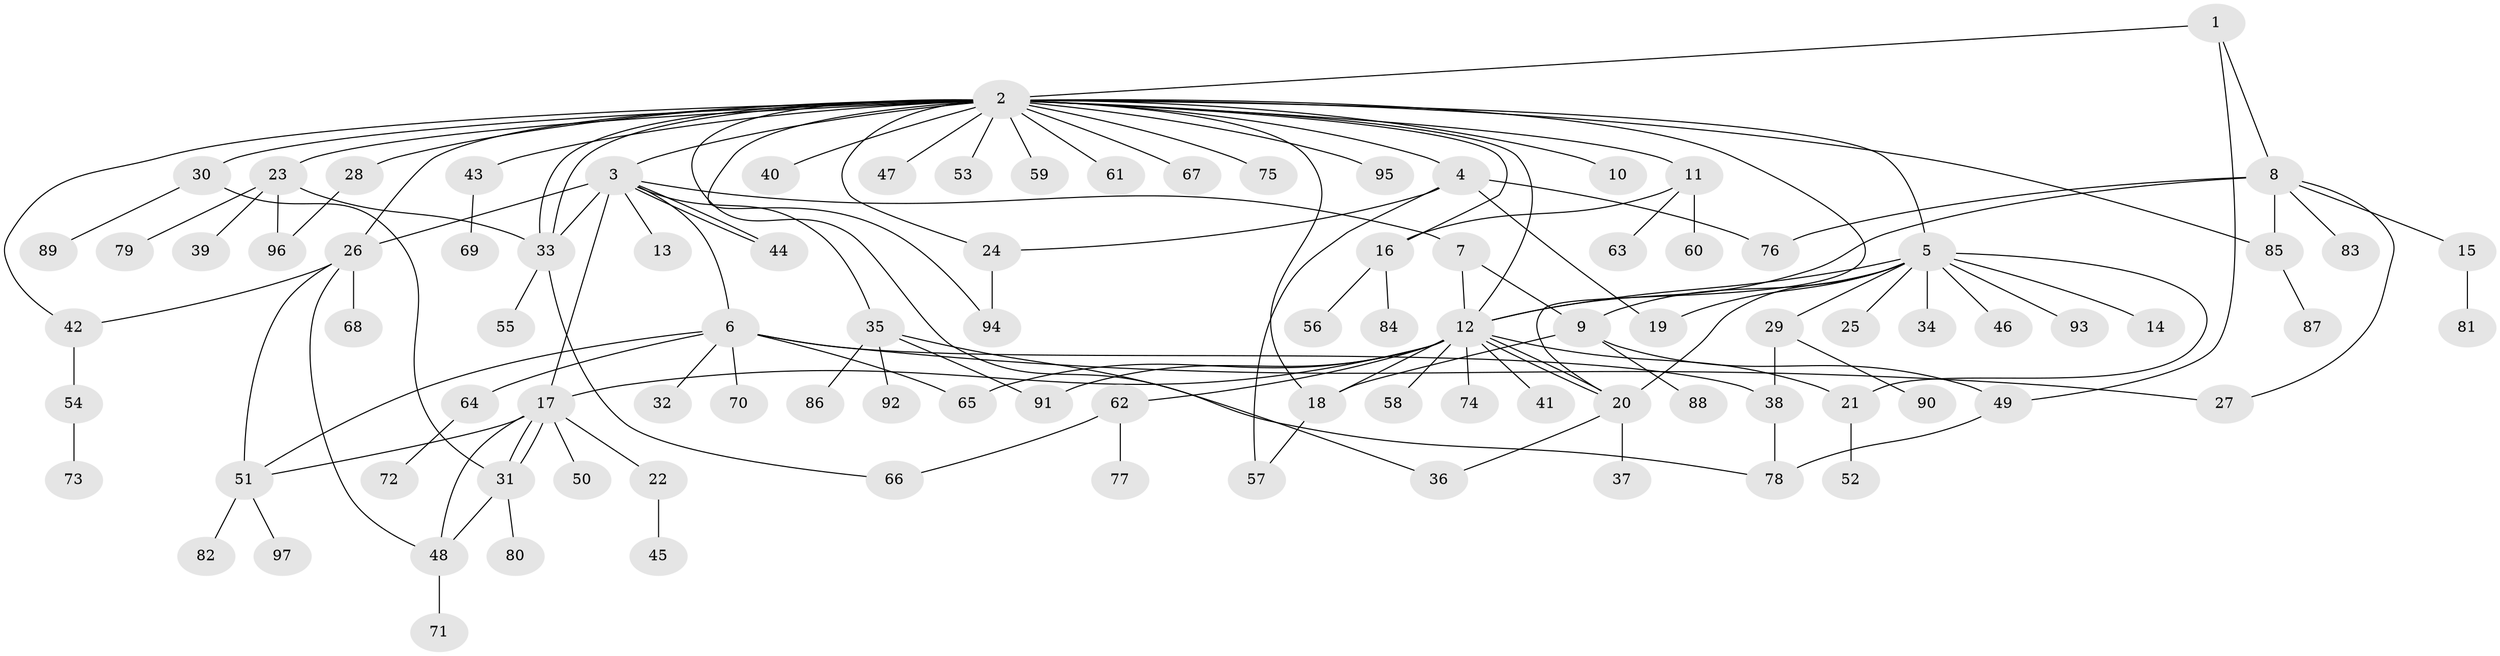 // Generated by graph-tools (version 1.1) at 2025/11/02/27/25 16:11:15]
// undirected, 97 vertices, 136 edges
graph export_dot {
graph [start="1"]
  node [color=gray90,style=filled];
  1;
  2;
  3;
  4;
  5;
  6;
  7;
  8;
  9;
  10;
  11;
  12;
  13;
  14;
  15;
  16;
  17;
  18;
  19;
  20;
  21;
  22;
  23;
  24;
  25;
  26;
  27;
  28;
  29;
  30;
  31;
  32;
  33;
  34;
  35;
  36;
  37;
  38;
  39;
  40;
  41;
  42;
  43;
  44;
  45;
  46;
  47;
  48;
  49;
  50;
  51;
  52;
  53;
  54;
  55;
  56;
  57;
  58;
  59;
  60;
  61;
  62;
  63;
  64;
  65;
  66;
  67;
  68;
  69;
  70;
  71;
  72;
  73;
  74;
  75;
  76;
  77;
  78;
  79;
  80;
  81;
  82;
  83;
  84;
  85;
  86;
  87;
  88;
  89;
  90;
  91;
  92;
  93;
  94;
  95;
  96;
  97;
  1 -- 2;
  1 -- 8;
  1 -- 49;
  2 -- 3;
  2 -- 4;
  2 -- 5;
  2 -- 10;
  2 -- 11;
  2 -- 12;
  2 -- 16;
  2 -- 18;
  2 -- 20;
  2 -- 23;
  2 -- 24;
  2 -- 26;
  2 -- 28;
  2 -- 30;
  2 -- 33;
  2 -- 33;
  2 -- 36;
  2 -- 40;
  2 -- 42;
  2 -- 43;
  2 -- 47;
  2 -- 53;
  2 -- 59;
  2 -- 61;
  2 -- 67;
  2 -- 75;
  2 -- 85;
  2 -- 94;
  2 -- 95;
  3 -- 6;
  3 -- 7;
  3 -- 13;
  3 -- 17;
  3 -- 26;
  3 -- 33;
  3 -- 35;
  3 -- 44;
  3 -- 44;
  4 -- 19;
  4 -- 24;
  4 -- 57;
  4 -- 76;
  5 -- 9;
  5 -- 12;
  5 -- 14;
  5 -- 19;
  5 -- 20;
  5 -- 21;
  5 -- 25;
  5 -- 29;
  5 -- 34;
  5 -- 46;
  5 -- 93;
  6 -- 27;
  6 -- 32;
  6 -- 38;
  6 -- 51;
  6 -- 64;
  6 -- 65;
  6 -- 70;
  7 -- 9;
  7 -- 12;
  8 -- 12;
  8 -- 15;
  8 -- 27;
  8 -- 76;
  8 -- 83;
  8 -- 85;
  9 -- 18;
  9 -- 49;
  9 -- 88;
  11 -- 16;
  11 -- 60;
  11 -- 63;
  12 -- 17;
  12 -- 18;
  12 -- 20;
  12 -- 20;
  12 -- 21;
  12 -- 41;
  12 -- 58;
  12 -- 62;
  12 -- 65;
  12 -- 74;
  12 -- 91;
  15 -- 81;
  16 -- 56;
  16 -- 84;
  17 -- 22;
  17 -- 31;
  17 -- 31;
  17 -- 48;
  17 -- 50;
  17 -- 51;
  18 -- 57;
  20 -- 36;
  20 -- 37;
  21 -- 52;
  22 -- 45;
  23 -- 33;
  23 -- 39;
  23 -- 79;
  23 -- 96;
  24 -- 94;
  26 -- 42;
  26 -- 48;
  26 -- 51;
  26 -- 68;
  28 -- 96;
  29 -- 38;
  29 -- 90;
  30 -- 31;
  30 -- 89;
  31 -- 48;
  31 -- 80;
  33 -- 55;
  33 -- 66;
  35 -- 78;
  35 -- 86;
  35 -- 91;
  35 -- 92;
  38 -- 78;
  42 -- 54;
  43 -- 69;
  48 -- 71;
  49 -- 78;
  51 -- 82;
  51 -- 97;
  54 -- 73;
  62 -- 66;
  62 -- 77;
  64 -- 72;
  85 -- 87;
}
